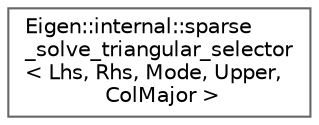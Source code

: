 digraph "Graphical Class Hierarchy"
{
 // LATEX_PDF_SIZE
  bgcolor="transparent";
  edge [fontname=Helvetica,fontsize=10,labelfontname=Helvetica,labelfontsize=10];
  node [fontname=Helvetica,fontsize=10,shape=box,height=0.2,width=0.4];
  rankdir="LR";
  Node0 [id="Node000000",label="Eigen::internal::sparse\l_solve_triangular_selector\l\< Lhs, Rhs, Mode, Upper,\l ColMajor \>",height=0.2,width=0.4,color="grey40", fillcolor="white", style="filled",URL="$structEigen_1_1internal_1_1sparse__solve__triangular__selector_3_01Lhs_00_01Rhs_00_01Mode_00_01Upper_00_01ColMajor_01_4.html",tooltip=" "];
}
